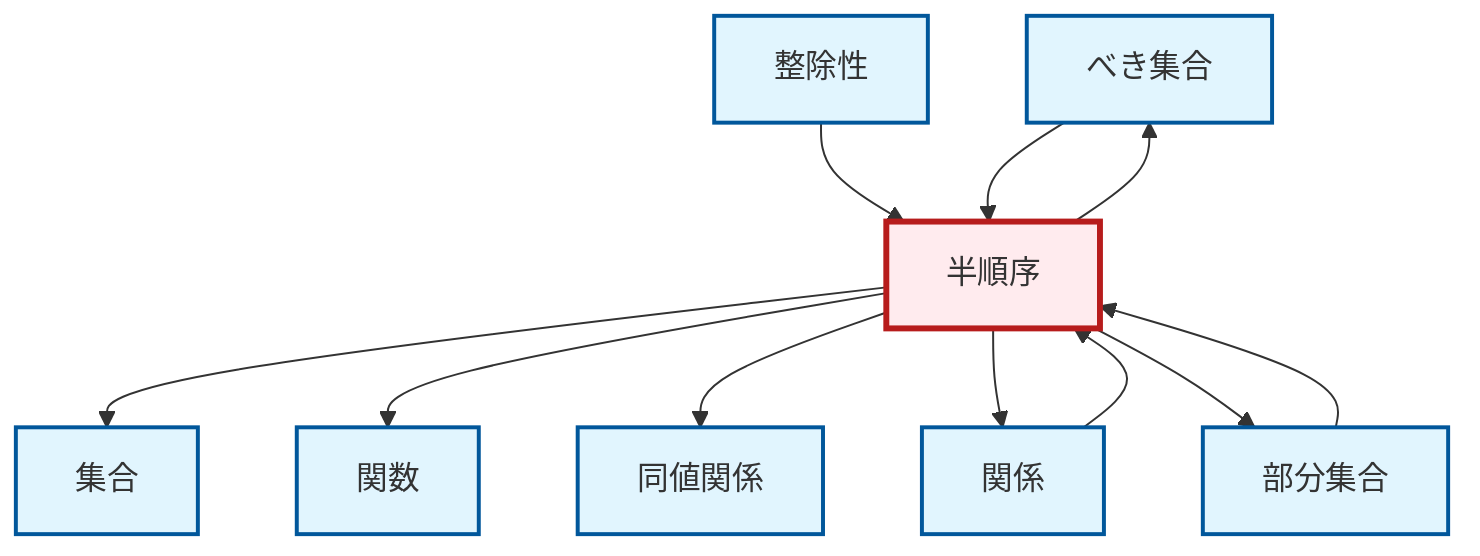 graph TD
    classDef definition fill:#e1f5fe,stroke:#01579b,stroke-width:2px
    classDef theorem fill:#f3e5f5,stroke:#4a148c,stroke-width:2px
    classDef axiom fill:#fff3e0,stroke:#e65100,stroke-width:2px
    classDef example fill:#e8f5e9,stroke:#1b5e20,stroke-width:2px
    classDef current fill:#ffebee,stroke:#b71c1c,stroke-width:3px
    def-power-set["べき集合"]:::definition
    def-set["集合"]:::definition
    def-relation["関係"]:::definition
    def-divisibility["整除性"]:::definition
    def-function["関数"]:::definition
    def-subset["部分集合"]:::definition
    def-partial-order["半順序"]:::definition
    def-equivalence-relation["同値関係"]:::definition
    def-partial-order --> def-set
    def-partial-order --> def-power-set
    def-divisibility --> def-partial-order
    def-partial-order --> def-function
    def-partial-order --> def-equivalence-relation
    def-partial-order --> def-relation
    def-subset --> def-partial-order
    def-partial-order --> def-subset
    def-power-set --> def-partial-order
    def-relation --> def-partial-order
    class def-partial-order current